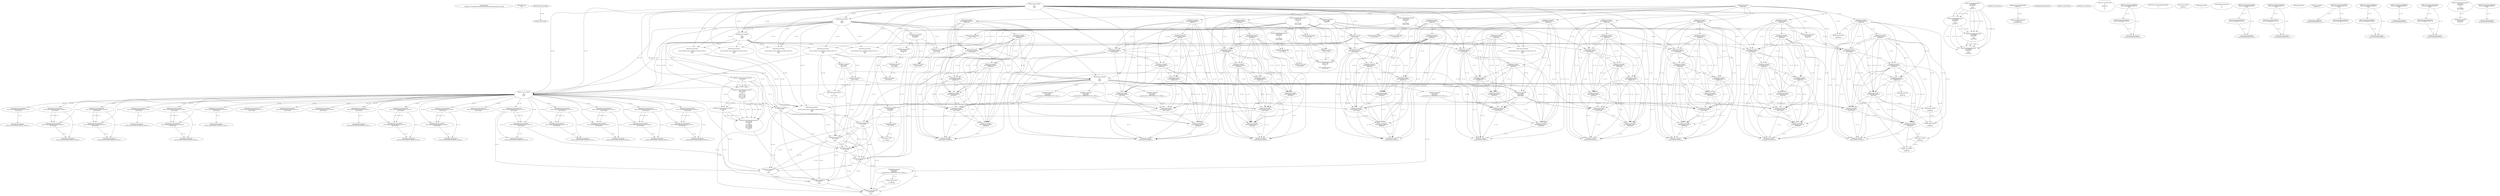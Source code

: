 // Global SCDG with merge call
digraph {
	0 [label="268454688.main
1208bea2278762f63f8e445d51924ba14025b4d2ca6eef50b2f6979e72f76983"]
	1 [label="268454699.Sleep
1000"]
	2 [label="268450908.GetProcessHeap
"]
	3 [label="268465424.VirtualAlloc
0
128
12288
4"]
	4 [label="268465190.RegOpenKeyExW
2147483650
268501000
0
131097
2147417172"]
	5 [label="268465489.wsprintfW
3221762048
268500964
0"]
	3 -> 5 [label="(0-->1)"]
	6 [label="268466183.VirtualAlloc
0
1024
12288
4"]
	3 -> 6 [label="(3-->3)"]
	3 -> 6 [label="(4-->4)"]
	7 [label="268466202.VirtualAlloc
0
3596
12288
4"]
	3 -> 7 [label="(3-->3)"]
	6 -> 7 [label="(3-->3)"]
	3 -> 7 [label="(4-->4)"]
	6 -> 7 [label="(4-->4)"]
	8 [label="268466212.GetWindowsDirectoryW
3221770240
256"]
	7 -> 8 [label="(0-->1)"]
	9 [label="268466270.GetVolumeInformationW
3221770240
3221770752
256
3221771776
3221771784
3221771780
3221771264
256"]
	7 -> 9 [label="(0-->1)"]
	8 -> 9 [label="(1-->1)"]
	8 -> 9 [label="(2-->3)"]
	8 -> 9 [label="(2-->8)"]
	10 [label="268465190.RegOpenKeyExW
2147483650
268501632
0
131097
2147417172"]
	4 -> 10 [label="(1-->1)"]
	4 -> 10 [label="(4-->4)"]
	4 -> 10 [label="(5-->5)"]
	11 [label="268465223.RegQueryValueExW
3221771788
268501592
0
0
3221771788
2147417188"]
	12 [label="268465254.GetLastError
"]
	13 [label="268465263.RegCloseKey
3221771788"]
	11 -> 13 [label="(1-->1)"]
	11 -> 13 [label="(5-->1)"]
	14 [label="268466376.wsprintfW
3221766144
268501204
0"]
	6 -> 14 [label="(0-->1)"]
	15 [label="268466397.lstrcatW
3221766144
3221771788"]
	6 -> 15 [label="(0-->1)"]
	14 -> 15 [label="(1-->1)"]
	11 -> 15 [label="(1-->2)"]
	11 -> 15 [label="(5-->2)"]
	13 -> 15 [label="(1-->2)"]
	16 [label="268466409.GetModuleHandleW
268501752"]
	17 [label="268466416.GetProcAddress
270536744
RtlComputeCrc32"]
	16 -> 17 [label="(0-->1)"]
	18 [label="268466432.lstrlenW
3221766144"]
	6 -> 18 [label="(0-->1)"]
	14 -> 18 [label="(1-->1)"]
	15 -> 18 [label="(1-->1)"]
	19 [label="268466449.RtlComputeCrc32
"]
	20 [label="268466481.VirtualFree
3221770240
0
32768"]
	7 -> 20 [label="(0-->1)"]
	8 -> 20 [label="(1-->1)"]
	9 -> 20 [label="(1-->1)"]
	21 [label="268464882.lstrlenW
3221762048"]
	3 -> 21 [label="(0-->1)"]
	5 -> 21 [label="(1-->1)"]
	22 [label="268464893.lstrlenW
268497860"]
	23 [label="268453932.VirtualAlloc
0
retval_lstrlenW_32819_32_retval_lstrlenW_32821_32
12288
64"]
	3 -> 23 [label="(3-->3)"]
	6 -> 23 [label="(3-->3)"]
	7 -> 23 [label="(3-->3)"]
	24 [label="268453967.lstrcpyW
3221774336
268497976"]
	23 -> 24 [label="(0-->1)"]
	25 [label="268453974.lstrlenW
3221774336"]
	23 -> 25 [label="(0-->1)"]
	24 -> 25 [label="(1-->1)"]
	26 [label="268464425.lstrcatW
retval_lstrlenW_32843_32
268497860"]
	22 -> 26 [label="(1-->2)"]
	27 [label="268464433.lstrcatW
retval_lstrlenW_32843_32
268500944"]
	26 -> 27 [label="(1-->1)"]
	28 [label="268464439.lstrcatW
retval_lstrlenW_32843_32
3221762048"]
	26 -> 28 [label="(1-->1)"]
	27 -> 28 [label="(1-->1)"]
	3 -> 28 [label="(0-->2)"]
	5 -> 28 [label="(1-->2)"]
	21 -> 28 [label="(1-->2)"]
	29 [label="268464447.lstrcatW
retval_lstrlenW_32843_32
268500948"]
	26 -> 29 [label="(1-->1)"]
	27 -> 29 [label="(1-->1)"]
	28 -> 29 [label="(1-->1)"]
	30 [label="268464636.VirtualAlloc
0
66
12288
64"]
	3 -> 30 [label="(3-->3)"]
	6 -> 30 [label="(3-->3)"]
	7 -> 30 [label="(3-->3)"]
	23 -> 30 [label="(3-->3)"]
	23 -> 30 [label="(4-->4)"]
	31 [label="268464662.wsprintfW
3221778432
268500952
unconstrained_ret_RtlComputeCrc32_32805_32"]
	30 -> 31 [label="(0-->1)"]
	32 [label="268464692.lstrcatW
retval_lstrlenW_32843_32
268497764"]
	26 -> 32 [label="(1-->1)"]
	27 -> 32 [label="(1-->1)"]
	28 -> 32 [label="(1-->1)"]
	29 -> 32 [label="(1-->1)"]
	33 [label="268464700.lstrcatW
retval_lstrlenW_32843_32
268500944"]
	26 -> 33 [label="(1-->1)"]
	27 -> 33 [label="(1-->1)"]
	28 -> 33 [label="(1-->1)"]
	29 -> 33 [label="(1-->1)"]
	32 -> 33 [label="(1-->1)"]
	27 -> 33 [label="(2-->2)"]
	34 [label="268464706.lstrcatW
retval_lstrlenW_32843_32
3221778432"]
	26 -> 34 [label="(1-->1)"]
	27 -> 34 [label="(1-->1)"]
	28 -> 34 [label="(1-->1)"]
	29 -> 34 [label="(1-->1)"]
	32 -> 34 [label="(1-->1)"]
	33 -> 34 [label="(1-->1)"]
	30 -> 34 [label="(0-->2)"]
	31 -> 34 [label="(1-->2)"]
	35 [label="268464714.lstrcatW
retval_lstrlenW_32843_32
268500948"]
	26 -> 35 [label="(1-->1)"]
	27 -> 35 [label="(1-->1)"]
	28 -> 35 [label="(1-->1)"]
	29 -> 35 [label="(1-->1)"]
	32 -> 35 [label="(1-->1)"]
	33 -> 35 [label="(1-->1)"]
	34 -> 35 [label="(1-->1)"]
	29 -> 35 [label="(2-->2)"]
	36 [label="268464726.VirtualFree
3221778432
0
32768"]
	30 -> 36 [label="(0-->1)"]
	31 -> 36 [label="(1-->1)"]
	34 -> 36 [label="(2-->1)"]
	20 -> 36 [label="(3-->3)"]
	37 [label="268464767.lstrlenW
retval_lstrlenW_32843_32"]
	26 -> 37 [label="(1-->1)"]
	27 -> 37 [label="(1-->1)"]
	28 -> 37 [label="(1-->1)"]
	29 -> 37 [label="(1-->1)"]
	32 -> 37 [label="(1-->1)"]
	33 -> 37 [label="(1-->1)"]
	34 -> 37 [label="(1-->1)"]
	35 -> 37 [label="(1-->1)"]
	38 [label="268453998.CreateMutexW
0
0
3221774336"]
	23 -> 38 [label="(0-->3)"]
	24 -> 38 [label="(1-->3)"]
	25 -> 38 [label="(1-->3)"]
	39 [label="268454010.GetLastError
"]
	40 [label="268454017.GetLastError
"]
	41 [label="268454043.VirtualFree
3221774336
0
32768"]
	23 -> 41 [label="(0-->1)"]
	24 -> 41 [label="(1-->1)"]
	25 -> 41 [label="(1-->1)"]
	38 -> 41 [label="(3-->1)"]
	20 -> 41 [label="(3-->3)"]
	36 -> 41 [label="(3-->3)"]
	42 [label="268467629.VirtualFree
3221762048
0
32768"]
	3 -> 42 [label="(0-->1)"]
	5 -> 42 [label="(1-->1)"]
	21 -> 42 [label="(1-->1)"]
	28 -> 42 [label="(2-->1)"]
	20 -> 42 [label="(3-->3)"]
	36 -> 42 [label="(3-->3)"]
	41 -> 42 [label="(3-->3)"]
	43 [label="268467737.VirtualFree
3221766144
0
32768"]
	6 -> 43 [label="(0-->1)"]
	14 -> 43 [label="(1-->1)"]
	15 -> 43 [label="(1-->1)"]
	18 -> 43 [label="(1-->1)"]
	20 -> 43 [label="(3-->3)"]
	36 -> 43 [label="(3-->3)"]
	41 -> 43 [label="(3-->3)"]
	42 -> 43 [label="(3-->3)"]
	44 [label="268454737.CreateThread
0
0
268447024
0
0
0"]
	45 [label="268454761.WaitForSingleObject
retval_CreateThread_35462_32
5000"]
	46 [label="268454780.TerminateThread
retval_CreateThread_35462_32
0"]
	45 -> 46 [label="(1-->1)"]
	47 [label="268454790.CloseHandle
retval_CreateThread_35462_32"]
	45 -> 47 [label="(1-->1)"]
	46 -> 47 [label="(1-->1)"]
	48 [label="268454450.CreateToolhelp32Snapshot
2
0"]
	49 [label="268454476.VirtualAlloc
0
556
12288
4"]
	3 -> 49 [label="(3-->3)"]
	6 -> 49 [label="(3-->3)"]
	7 -> 49 [label="(3-->3)"]
	23 -> 49 [label="(3-->3)"]
	30 -> 49 [label="(3-->3)"]
	3 -> 49 [label="(4-->4)"]
	6 -> 49 [label="(4-->4)"]
	7 -> 49 [label="(4-->4)"]
	50 [label="268454501.Process32FirstW
retval_CreateToolhelp32Snapshot_36579_32
3221782528"]
	49 -> 50 [label="(0-->2)"]
	51 [label="268454533.lstrcmpiW
"]
	2 -> 51 [label="(0-->0)"]
	52 [label="268453932.VirtualAlloc
0
retval_lstrlenW_32817_32_retval_lstrlenW_32813_32
12288
64"]
	3 -> 52 [label="(3-->3)"]
	6 -> 52 [label="(3-->3)"]
	7 -> 52 [label="(3-->3)"]
	53 [label="268464425.lstrcatW
retval_lstrlenW_32835_32
268497860"]
	22 -> 53 [label="(1-->2)"]
	54 [label="268464433.lstrcatW
retval_lstrlenW_32835_32
268500944"]
	53 -> 54 [label="(1-->1)"]
	55 [label="268464439.lstrcatW
retval_lstrlenW_32835_32
3221762048"]
	53 -> 55 [label="(1-->1)"]
	54 -> 55 [label="(1-->1)"]
	3 -> 55 [label="(0-->2)"]
	5 -> 55 [label="(1-->2)"]
	21 -> 55 [label="(1-->2)"]
	56 [label="268464447.lstrcatW
retval_lstrlenW_32835_32
268500948"]
	53 -> 56 [label="(1-->1)"]
	54 -> 56 [label="(1-->1)"]
	55 -> 56 [label="(1-->1)"]
	57 [label="268464679.wsprintfW
3221778432
268500964
3221774336"]
	30 -> 57 [label="(0-->1)"]
	5 -> 57 [label="(2-->2)"]
	24 -> 57 [label="(1-->3)"]
	25 -> 57 [label="(1-->3)"]
	52 -> 57 [label="(0-->3)"]
	58 [label="268464692.lstrcatW
retval_lstrlenW_32835_32
268497764"]
	53 -> 58 [label="(1-->1)"]
	54 -> 58 [label="(1-->1)"]
	55 -> 58 [label="(1-->1)"]
	56 -> 58 [label="(1-->1)"]
	59 [label="268464700.lstrcatW
retval_lstrlenW_32835_32
268500944"]
	53 -> 59 [label="(1-->1)"]
	54 -> 59 [label="(1-->1)"]
	55 -> 59 [label="(1-->1)"]
	56 -> 59 [label="(1-->1)"]
	58 -> 59 [label="(1-->1)"]
	54 -> 59 [label="(2-->2)"]
	60 [label="268464706.lstrcatW
retval_lstrlenW_32835_32
3221778432"]
	53 -> 60 [label="(1-->1)"]
	54 -> 60 [label="(1-->1)"]
	55 -> 60 [label="(1-->1)"]
	56 -> 60 [label="(1-->1)"]
	58 -> 60 [label="(1-->1)"]
	59 -> 60 [label="(1-->1)"]
	30 -> 60 [label="(0-->2)"]
	57 -> 60 [label="(1-->2)"]
	61 [label="268464714.lstrcatW
retval_lstrlenW_32835_32
268500948"]
	53 -> 61 [label="(1-->1)"]
	54 -> 61 [label="(1-->1)"]
	55 -> 61 [label="(1-->1)"]
	56 -> 61 [label="(1-->1)"]
	58 -> 61 [label="(1-->1)"]
	59 -> 61 [label="(1-->1)"]
	60 -> 61 [label="(1-->1)"]
	56 -> 61 [label="(2-->2)"]
	62 [label="268464767.lstrlenW
retval_lstrlenW_32835_32"]
	53 -> 62 [label="(1-->1)"]
	54 -> 62 [label="(1-->1)"]
	55 -> 62 [label="(1-->1)"]
	56 -> 62 [label="(1-->1)"]
	58 -> 62 [label="(1-->1)"]
	59 -> 62 [label="(1-->1)"]
	60 -> 62 [label="(1-->1)"]
	61 -> 62 [label="(1-->1)"]
	63 [label="268454602.Process32NextW
retval_CreateToolhelp32Snapshot_33375_32
3221782528"]
	49 -> 63 [label="(0-->2)"]
	64 [label="268454602.Process32NextW
retval_CreateToolhelp32Snapshot_35584_32
3221782528"]
	49 -> 64 [label="(0-->2)"]
	65 [label="268465239.RegCloseKey
3221771788"]
	11 -> 65 [label="(1-->1)"]
	11 -> 65 [label="(5-->1)"]
	66 [label="268466320.lstrlenW
3221771788"]
	11 -> 66 [label="(1-->1)"]
	11 -> 66 [label="(5-->1)"]
	65 -> 66 [label="(1-->1)"]
	67 [label="268465223.RegQueryValueExW
3221771788
268501728
0
0
retval_lstrlenW_32832_32
2147417188"]
	11 -> 67 [label="(1-->1)"]
	11 -> 67 [label="(5-->1)"]
	65 -> 67 [label="(1-->1)"]
	66 -> 67 [label="(1-->1)"]
	11 -> 67 [label="(6-->6)"]
	68 [label="268453932.VirtualAlloc
0
retval_lstrlenW_32917_32_retval_lstrlenW_32915_32
12288
64"]
	3 -> 68 [label="(3-->3)"]
	6 -> 68 [label="(3-->3)"]
	7 -> 68 [label="(3-->3)"]
	69 [label="268453967.lstrcpyW
0
268497976"]
	70 [label="268453974.lstrlenW
0"]
	71 [label="268464425.lstrcatW
retval_lstrlenW_33037_32
268497860"]
	22 -> 71 [label="(1-->2)"]
	72 [label="268464433.lstrcatW
retval_lstrlenW_33037_32
268500944"]
	71 -> 72 [label="(1-->1)"]
	73 [label="268464439.lstrcatW
retval_lstrlenW_33037_32
3221762048"]
	71 -> 73 [label="(1-->1)"]
	72 -> 73 [label="(1-->1)"]
	3 -> 73 [label="(0-->2)"]
	5 -> 73 [label="(1-->2)"]
	21 -> 73 [label="(1-->2)"]
	74 [label="268464447.lstrcatW
retval_lstrlenW_33037_32
268500948"]
	71 -> 74 [label="(1-->1)"]
	72 -> 74 [label="(1-->1)"]
	73 -> 74 [label="(1-->1)"]
	75 [label="268464692.lstrcatW
retval_lstrlenW_33037_32
268497764"]
	71 -> 75 [label="(1-->1)"]
	72 -> 75 [label="(1-->1)"]
	73 -> 75 [label="(1-->1)"]
	74 -> 75 [label="(1-->1)"]
	76 [label="268464700.lstrcatW
retval_lstrlenW_33037_32
268500944"]
	71 -> 76 [label="(1-->1)"]
	72 -> 76 [label="(1-->1)"]
	73 -> 76 [label="(1-->1)"]
	74 -> 76 [label="(1-->1)"]
	75 -> 76 [label="(1-->1)"]
	72 -> 76 [label="(2-->2)"]
	77 [label="268464706.lstrcatW
retval_lstrlenW_33037_32
3221778432"]
	71 -> 77 [label="(1-->1)"]
	72 -> 77 [label="(1-->1)"]
	73 -> 77 [label="(1-->1)"]
	74 -> 77 [label="(1-->1)"]
	75 -> 77 [label="(1-->1)"]
	76 -> 77 [label="(1-->1)"]
	30 -> 77 [label="(0-->2)"]
	57 -> 77 [label="(1-->2)"]
	78 [label="268464714.lstrcatW
retval_lstrlenW_33037_32
268500948"]
	71 -> 78 [label="(1-->1)"]
	72 -> 78 [label="(1-->1)"]
	73 -> 78 [label="(1-->1)"]
	74 -> 78 [label="(1-->1)"]
	75 -> 78 [label="(1-->1)"]
	76 -> 78 [label="(1-->1)"]
	77 -> 78 [label="(1-->1)"]
	74 -> 78 [label="(2-->2)"]
	79 [label="268464767.lstrlenW
retval_lstrlenW_33037_32"]
	71 -> 79 [label="(1-->1)"]
	72 -> 79 [label="(1-->1)"]
	73 -> 79 [label="(1-->1)"]
	74 -> 79 [label="(1-->1)"]
	75 -> 79 [label="(1-->1)"]
	76 -> 79 [label="(1-->1)"]
	77 -> 79 [label="(1-->1)"]
	78 -> 79 [label="(1-->1)"]
	80 [label="268453998.CreateMutexW
0
0
0"]
	81 [label="268454761.WaitForSingleObject
retval_CreateThread_35740_32
5000"]
	82 [label="268454780.TerminateThread
retval_CreateThread_35740_32
0"]
	81 -> 82 [label="(1-->1)"]
	83 [label="268454790.CloseHandle
retval_CreateThread_35740_32"]
	81 -> 83 [label="(1-->1)"]
	82 -> 83 [label="(1-->1)"]
	84 [label="268454501.Process32FirstW
retval_CreateToolhelp32Snapshot_37597_32
3221782528"]
	49 -> 84 [label="(0-->2)"]
	85 [label="268454602.Process32NextW
retval_CreateToolhelp32Snapshot_37597_32
3221782528"]
	84 -> 85 [label="(1-->1)"]
	49 -> 85 [label="(0-->2)"]
	84 -> 85 [label="(2-->2)"]
	86 [label="268454627.VirtualFree
3221782528
0
32768"]
	49 -> 86 [label="(0-->1)"]
	84 -> 86 [label="(2-->1)"]
	85 -> 86 [label="(2-->1)"]
	20 -> 86 [label="(3-->3)"]
	36 -> 86 [label="(3-->3)"]
	41 -> 86 [label="(3-->3)"]
	42 -> 86 [label="(3-->3)"]
	43 -> 86 [label="(3-->3)"]
	87 [label="268454634.CloseHandle
retval_CreateToolhelp32Snapshot_37597_32"]
	84 -> 87 [label="(1-->1)"]
	85 -> 87 [label="(1-->1)"]
	88 [label="268465190.RegOpenKeyExW
2147483650
268501000
0
131097
2147417052"]
	4 -> 88 [label="(1-->1)"]
	10 -> 88 [label="(1-->1)"]
	4 -> 88 [label="(2-->2)"]
	4 -> 88 [label="(4-->4)"]
	10 -> 88 [label="(4-->4)"]
	89 [label="268465489.wsprintfW
3221786624
268500964
0"]
	5 -> 89 [label="(2-->2)"]
	57 -> 89 [label="(2-->2)"]
	90 [label="268465223.RegQueryValueExW
2147417376
268500984
0
0
3221762048
2147417188"]
	3 -> 90 [label="(0-->5)"]
	91 [label="268465239.RegCloseKey
2147417376"]
	90 -> 91 [label="(1-->1)"]
	92 [label="268465489.wsprintfW
3221762048
268501104
0"]
	3 -> 92 [label="(0-->1)"]
	90 -> 92 [label="(5-->1)"]
	93 [label="268453932.VirtualAlloc
0
retval_lstrlenW_32905_32_retval_lstrlenW_32903_32
12288
64"]
	3 -> 93 [label="(3-->3)"]
	6 -> 93 [label="(3-->3)"]
	7 -> 93 [label="(3-->3)"]
	94 [label="268464425.lstrcatW
retval_lstrlenW_32924_32
268497860"]
	22 -> 94 [label="(1-->2)"]
	95 [label="268464433.lstrcatW
retval_lstrlenW_32924_32
268500944"]
	94 -> 95 [label="(1-->1)"]
	96 [label="268464439.lstrcatW
retval_lstrlenW_32924_32
3221762048"]
	94 -> 96 [label="(1-->1)"]
	95 -> 96 [label="(1-->1)"]
	3 -> 96 [label="(0-->2)"]
	21 -> 96 [label="(1-->2)"]
	90 -> 96 [label="(5-->2)"]
	92 -> 96 [label="(1-->2)"]
	97 [label="268464447.lstrcatW
retval_lstrlenW_32924_32
268500948"]
	94 -> 97 [label="(1-->1)"]
	95 -> 97 [label="(1-->1)"]
	96 -> 97 [label="(1-->1)"]
	98 [label="268464662.wsprintfW
3221778432
268500952
unconstrained_ret_RtlComputeCrc32_32871_32"]
	30 -> 98 [label="(0-->1)"]
	99 [label="268464692.lstrcatW
retval_lstrlenW_32924_32
268497764"]
	94 -> 99 [label="(1-->1)"]
	95 -> 99 [label="(1-->1)"]
	96 -> 99 [label="(1-->1)"]
	97 -> 99 [label="(1-->1)"]
	100 [label="268464700.lstrcatW
retval_lstrlenW_32924_32
268500944"]
	94 -> 100 [label="(1-->1)"]
	95 -> 100 [label="(1-->1)"]
	96 -> 100 [label="(1-->1)"]
	97 -> 100 [label="(1-->1)"]
	99 -> 100 [label="(1-->1)"]
	95 -> 100 [label="(2-->2)"]
	101 [label="268464706.lstrcatW
retval_lstrlenW_32924_32
3221778432"]
	94 -> 101 [label="(1-->1)"]
	95 -> 101 [label="(1-->1)"]
	96 -> 101 [label="(1-->1)"]
	97 -> 101 [label="(1-->1)"]
	99 -> 101 [label="(1-->1)"]
	100 -> 101 [label="(1-->1)"]
	30 -> 101 [label="(0-->2)"]
	98 -> 101 [label="(1-->2)"]
	102 [label="268464714.lstrcatW
retval_lstrlenW_32924_32
268500948"]
	94 -> 102 [label="(1-->1)"]
	95 -> 102 [label="(1-->1)"]
	96 -> 102 [label="(1-->1)"]
	97 -> 102 [label="(1-->1)"]
	99 -> 102 [label="(1-->1)"]
	100 -> 102 [label="(1-->1)"]
	101 -> 102 [label="(1-->1)"]
	97 -> 102 [label="(2-->2)"]
	103 [label="268464767.lstrlenW
retval_lstrlenW_32924_32"]
	94 -> 103 [label="(1-->1)"]
	95 -> 103 [label="(1-->1)"]
	96 -> 103 [label="(1-->1)"]
	97 -> 103 [label="(1-->1)"]
	99 -> 103 [label="(1-->1)"]
	100 -> 103 [label="(1-->1)"]
	101 -> 103 [label="(1-->1)"]
	102 -> 103 [label="(1-->1)"]
	104 [label="268454761.WaitForSingleObject
retval_CreateThread_33107_32
5000"]
	105 [label="268454780.TerminateThread
retval_CreateThread_33107_32
0"]
	104 -> 105 [label="(1-->1)"]
	106 [label="268454790.CloseHandle
retval_CreateThread_33107_32"]
	104 -> 106 [label="(1-->1)"]
	105 -> 106 [label="(1-->1)"]
	107 [label="268454501.Process32FirstW
retval_CreateToolhelp32Snapshot_33168_32
3221782528"]
	49 -> 107 [label="(0-->2)"]
	108 [label="268454602.Process32NextW
retval_CreateToolhelp32Snapshot_33168_32
3221782528"]
	107 -> 108 [label="(1-->1)"]
	49 -> 108 [label="(0-->2)"]
	107 -> 108 [label="(2-->2)"]
	109 [label="268454634.CloseHandle
retval_CreateToolhelp32Snapshot_33168_32"]
	107 -> 109 [label="(1-->1)"]
	108 -> 109 [label="(1-->1)"]
	110 [label="268466212.GetWindowsDirectoryW
3221794816
256"]
	8 -> 110 [label="(2-->2)"]
	9 -> 110 [label="(3-->2)"]
	9 -> 110 [label="(8-->2)"]
	111 [label="268466270.GetVolumeInformationW
3221794816
3221795328
256
3221796352
3221796360
3221796356
3221795840
256"]
	110 -> 111 [label="(1-->1)"]
	8 -> 111 [label="(2-->3)"]
	9 -> 111 [label="(3-->3)"]
	9 -> 111 [label="(8-->3)"]
	110 -> 111 [label="(2-->3)"]
	8 -> 111 [label="(2-->8)"]
	9 -> 111 [label="(3-->8)"]
	9 -> 111 [label="(8-->8)"]
	110 -> 111 [label="(2-->8)"]
	112 [label="268465190.RegOpenKeyExW
2147483650
268501632
0
131097
2147417052"]
	4 -> 112 [label="(1-->1)"]
	10 -> 112 [label="(1-->1)"]
	88 -> 112 [label="(1-->1)"]
	10 -> 112 [label="(2-->2)"]
	4 -> 112 [label="(4-->4)"]
	10 -> 112 [label="(4-->4)"]
	88 -> 112 [label="(4-->4)"]
	88 -> 112 [label="(5-->5)"]
	113 [label="268466376.wsprintfW
3221790720
268501204
0"]
	14 -> 113 [label="(2-->2)"]
	114 [label="268466397.lstrcatW
3221790720
3221796364"]
	113 -> 114 [label="(1-->1)"]
	115 [label="268466432.lstrlenW
3221790720"]
	113 -> 115 [label="(1-->1)"]
	114 -> 115 [label="(1-->1)"]
	116 [label="268466481.VirtualFree
3221794816
0
32768"]
	110 -> 116 [label="(1-->1)"]
	111 -> 116 [label="(1-->1)"]
	20 -> 116 [label="(3-->3)"]
	36 -> 116 [label="(3-->3)"]
	41 -> 116 [label="(3-->3)"]
	42 -> 116 [label="(3-->3)"]
	43 -> 116 [label="(3-->3)"]
	86 -> 116 [label="(3-->3)"]
	117 [label="268464882.lstrlenW
3221786624"]
	89 -> 117 [label="(1-->1)"]
	118 [label="268452641.VirtualAlloc
0
retval_lstrlenW_39351_32_retval_lstrlenW_39349_32
12288
64"]
	3 -> 118 [label="(3-->3)"]
	6 -> 118 [label="(3-->3)"]
	7 -> 118 [label="(3-->3)"]
	30 -> 118 [label="(3-->3)"]
	49 -> 118 [label="(3-->3)"]
	93 -> 118 [label="(3-->3)"]
	30 -> 118 [label="(4-->4)"]
	93 -> 118 [label="(4-->4)"]
	119 [label="268464425.lstrcatW
0
268497860"]
	22 -> 119 [label="(1-->2)"]
	94 -> 119 [label="(2-->2)"]
	120 [label="268464433.lstrcatW
0
268500944"]
	95 -> 120 [label="(2-->2)"]
	100 -> 120 [label="(2-->2)"]
	121 [label="268464439.lstrcatW
0
3221786624"]
	89 -> 121 [label="(1-->2)"]
	117 -> 121 [label="(1-->2)"]
	122 [label="268464447.lstrcatW
0
268500948"]
	97 -> 122 [label="(2-->2)"]
	102 -> 122 [label="(2-->2)"]
	123 [label="268464662.wsprintfW
3221803008
268500952
unconstrained_ret_RtlComputeCrc32_39338_32"]
	98 -> 123 [label="(2-->2)"]
	124 [label="268464692.lstrcatW
0
268497764"]
	99 -> 124 [label="(2-->2)"]
	125 [label="268464700.lstrcatW
0
268500944"]
	95 -> 125 [label="(2-->2)"]
	100 -> 125 [label="(2-->2)"]
	120 -> 125 [label="(2-->2)"]
	126 [label="268464706.lstrcatW
0
3221803008"]
	123 -> 126 [label="(1-->2)"]
	127 [label="268464714.lstrcatW
0
268500948"]
	97 -> 127 [label="(2-->2)"]
	102 -> 127 [label="(2-->2)"]
	122 -> 127 [label="(2-->2)"]
	128 [label="268464726.VirtualFree
3221803008
0
32768"]
	123 -> 128 [label="(1-->1)"]
	126 -> 128 [label="(2-->1)"]
	20 -> 128 [label="(3-->3)"]
	36 -> 128 [label="(3-->3)"]
	41 -> 128 [label="(3-->3)"]
	42 -> 128 [label="(3-->3)"]
	43 -> 128 [label="(3-->3)"]
	86 -> 128 [label="(3-->3)"]
	116 -> 128 [label="(3-->3)"]
	129 [label="268464767.lstrlenW
0"]
	130 [label="268452707.lstrlenW
268497912"]
	131 [label="268465263.RegCloseKey
2147417376"]
	90 -> 131 [label="(1-->1)"]
	132 [label="268453932.VirtualAlloc
0
retval_lstrlenW_32825_32_retval_lstrlenW_32823_32
12288
64"]
	3 -> 132 [label="(3-->3)"]
	6 -> 132 [label="(3-->3)"]
	7 -> 132 [label="(3-->3)"]
	133 [label="268464425.lstrcatW
retval_lstrlenW_32899_32
268497860"]
	22 -> 133 [label="(1-->2)"]
	134 [label="268464433.lstrcatW
retval_lstrlenW_32899_32
268500944"]
	133 -> 134 [label="(1-->1)"]
	135 [label="268464439.lstrcatW
retval_lstrlenW_32899_32
3221762048"]
	133 -> 135 [label="(1-->1)"]
	134 -> 135 [label="(1-->1)"]
	3 -> 135 [label="(0-->2)"]
	5 -> 135 [label="(1-->2)"]
	21 -> 135 [label="(1-->2)"]
	90 -> 135 [label="(5-->2)"]
	136 [label="268464447.lstrcatW
retval_lstrlenW_32899_32
268500948"]
	133 -> 136 [label="(1-->1)"]
	134 -> 136 [label="(1-->1)"]
	135 -> 136 [label="(1-->1)"]
	137 [label="268464662.wsprintfW
3221778432
268500952
unconstrained_ret_RtlComputeCrc32_32812_32"]
	30 -> 137 [label="(0-->1)"]
	138 [label="268464692.lstrcatW
retval_lstrlenW_32899_32
268497764"]
	133 -> 138 [label="(1-->1)"]
	134 -> 138 [label="(1-->1)"]
	135 -> 138 [label="(1-->1)"]
	136 -> 138 [label="(1-->1)"]
	139 [label="268464700.lstrcatW
retval_lstrlenW_32899_32
268500944"]
	133 -> 139 [label="(1-->1)"]
	134 -> 139 [label="(1-->1)"]
	135 -> 139 [label="(1-->1)"]
	136 -> 139 [label="(1-->1)"]
	138 -> 139 [label="(1-->1)"]
	134 -> 139 [label="(2-->2)"]
	140 [label="268464706.lstrcatW
retval_lstrlenW_32899_32
3221778432"]
	133 -> 140 [label="(1-->1)"]
	134 -> 140 [label="(1-->1)"]
	135 -> 140 [label="(1-->1)"]
	136 -> 140 [label="(1-->1)"]
	138 -> 140 [label="(1-->1)"]
	139 -> 140 [label="(1-->1)"]
	30 -> 140 [label="(0-->2)"]
	137 -> 140 [label="(1-->2)"]
	141 [label="268464714.lstrcatW
retval_lstrlenW_32899_32
268500948"]
	133 -> 141 [label="(1-->1)"]
	134 -> 141 [label="(1-->1)"]
	135 -> 141 [label="(1-->1)"]
	136 -> 141 [label="(1-->1)"]
	138 -> 141 [label="(1-->1)"]
	139 -> 141 [label="(1-->1)"]
	140 -> 141 [label="(1-->1)"]
	136 -> 141 [label="(2-->2)"]
	142 [label="268464767.lstrlenW
retval_lstrlenW_32899_32"]
	133 -> 142 [label="(1-->1)"]
	134 -> 142 [label="(1-->1)"]
	135 -> 142 [label="(1-->1)"]
	136 -> 142 [label="(1-->1)"]
	138 -> 142 [label="(1-->1)"]
	139 -> 142 [label="(1-->1)"]
	140 -> 142 [label="(1-->1)"]
	141 -> 142 [label="(1-->1)"]
	143 [label="268454602.Process32NextW
retval_CreateToolhelp32Snapshot_33240_32
3221782528"]
	49 -> 143 [label="(0-->2)"]
	144 [label="268454634.CloseHandle
retval_CreateToolhelp32Snapshot_33240_32"]
	143 -> 144 [label="(1-->1)"]
	145 [label="268454761.WaitForSingleObject
retval_CreateThread_33179_32
5000"]
	146 [label="268454790.CloseHandle
retval_CreateThread_33179_32"]
	145 -> 146 [label="(1-->1)"]
	147 [label="268454602.Process32NextW
retval_CreateToolhelp32Snapshot_33281_32
3221782528"]
	49 -> 147 [label="(0-->2)"]
	148 [label="268454634.CloseHandle
retval_CreateToolhelp32Snapshot_33281_32"]
	147 -> 148 [label="(1-->1)"]
	149 [label="268454761.WaitForSingleObject
retval_CreateThread_33064_32
5000"]
	150 [label="268454780.TerminateThread
retval_CreateThread_33064_32
0"]
	149 -> 150 [label="(1-->1)"]
	151 [label="268454790.CloseHandle
retval_CreateThread_33064_32"]
	149 -> 151 [label="(1-->1)"]
	150 -> 151 [label="(1-->1)"]
	152 [label="268454501.Process32FirstW
retval_CreateToolhelp32Snapshot_33178_32
3221782528"]
	49 -> 152 [label="(0-->2)"]
	153 [label="268454602.Process32NextW
retval_CreateToolhelp32Snapshot_33178_32
3221782528"]
	152 -> 153 [label="(1-->1)"]
	49 -> 153 [label="(0-->2)"]
	152 -> 153 [label="(2-->2)"]
	154 [label="268454634.CloseHandle
retval_CreateToolhelp32Snapshot_33178_32"]
	152 -> 154 [label="(1-->1)"]
	153 -> 154 [label="(1-->1)"]
	155 [label="268453932.VirtualAlloc
0
retval_lstrlenW_32914_32_retval_lstrlenW_32911_32
12288
64"]
	3 -> 155 [label="(3-->3)"]
	6 -> 155 [label="(3-->3)"]
	7 -> 155 [label="(3-->3)"]
	156 [label="268464425.lstrcatW
retval_lstrlenW_32931_32
268497860"]
	22 -> 156 [label="(1-->2)"]
	157 [label="268464433.lstrcatW
retval_lstrlenW_32931_32
268500944"]
	156 -> 157 [label="(1-->1)"]
	158 [label="268464439.lstrcatW
retval_lstrlenW_32931_32
3221762048"]
	156 -> 158 [label="(1-->1)"]
	157 -> 158 [label="(1-->1)"]
	3 -> 158 [label="(0-->2)"]
	5 -> 158 [label="(1-->2)"]
	21 -> 158 [label="(1-->2)"]
	159 [label="268464447.lstrcatW
retval_lstrlenW_32931_32
268500948"]
	156 -> 159 [label="(1-->1)"]
	157 -> 159 [label="(1-->1)"]
	158 -> 159 [label="(1-->1)"]
	160 [label="268464692.lstrcatW
retval_lstrlenW_32931_32
268497764"]
	156 -> 160 [label="(1-->1)"]
	157 -> 160 [label="(1-->1)"]
	158 -> 160 [label="(1-->1)"]
	159 -> 160 [label="(1-->1)"]
	161 [label="268464700.lstrcatW
retval_lstrlenW_32931_32
268500944"]
	156 -> 161 [label="(1-->1)"]
	157 -> 161 [label="(1-->1)"]
	158 -> 161 [label="(1-->1)"]
	159 -> 161 [label="(1-->1)"]
	160 -> 161 [label="(1-->1)"]
	157 -> 161 [label="(2-->2)"]
	162 [label="268464706.lstrcatW
retval_lstrlenW_32931_32
3221778432"]
	156 -> 162 [label="(1-->1)"]
	157 -> 162 [label="(1-->1)"]
	158 -> 162 [label="(1-->1)"]
	159 -> 162 [label="(1-->1)"]
	160 -> 162 [label="(1-->1)"]
	161 -> 162 [label="(1-->1)"]
	30 -> 162 [label="(0-->2)"]
	57 -> 162 [label="(1-->2)"]
	163 [label="268464714.lstrcatW
retval_lstrlenW_32931_32
268500948"]
	156 -> 163 [label="(1-->1)"]
	157 -> 163 [label="(1-->1)"]
	158 -> 163 [label="(1-->1)"]
	159 -> 163 [label="(1-->1)"]
	160 -> 163 [label="(1-->1)"]
	161 -> 163 [label="(1-->1)"]
	162 -> 163 [label="(1-->1)"]
	159 -> 163 [label="(2-->2)"]
	164 [label="268464767.lstrlenW
retval_lstrlenW_32931_32"]
	156 -> 164 [label="(1-->1)"]
	157 -> 164 [label="(1-->1)"]
	158 -> 164 [label="(1-->1)"]
	159 -> 164 [label="(1-->1)"]
	160 -> 164 [label="(1-->1)"]
	161 -> 164 [label="(1-->1)"]
	162 -> 164 [label="(1-->1)"]
	163 -> 164 [label="(1-->1)"]
	165 [label="268454761.WaitForSingleObject
retval_CreateThread_33228_32
5000"]
	166 [label="268454790.CloseHandle
retval_CreateThread_33228_32"]
	165 -> 166 [label="(1-->1)"]
	167 [label="268454501.Process32FirstW
retval_CreateToolhelp32Snapshot_33468_32
3221782528"]
	49 -> 167 [label="(0-->2)"]
	168 [label="268454602.Process32NextW
retval_CreateToolhelp32Snapshot_33468_32
3221782528"]
	167 -> 168 [label="(1-->1)"]
	49 -> 168 [label="(0-->2)"]
	167 -> 168 [label="(2-->2)"]
	169 [label="268454634.CloseHandle
retval_CreateToolhelp32Snapshot_33468_32"]
	167 -> 169 [label="(1-->1)"]
	168 -> 169 [label="(1-->1)"]
	170 [label="268454780.TerminateThread
retval_CreateThread_33179_32
0"]
	145 -> 170 [label="(1-->1)"]
	171 [label="268454501.Process32FirstW
retval_CreateToolhelp32Snapshot_33271_32
3221782528"]
	49 -> 171 [label="(0-->2)"]
	172 [label="268454602.Process32NextW
retval_CreateToolhelp32Snapshot_33271_32
3221782528"]
	171 -> 172 [label="(1-->1)"]
	49 -> 172 [label="(0-->2)"]
	171 -> 172 [label="(2-->2)"]
	173 [label="268454634.CloseHandle
retval_CreateToolhelp32Snapshot_33271_32"]
	171 -> 173 [label="(1-->1)"]
	172 -> 173 [label="(1-->1)"]
	174 [label="268454501.Process32FirstW
retval_CreateToolhelp32Snapshot_33240_32
3221782528"]
	49 -> 174 [label="(0-->2)"]
	175 [label="268454501.Process32FirstW
retval_CreateToolhelp32Snapshot_33450_32
3221782528"]
	49 -> 175 [label="(0-->2)"]
	176 [label="268454602.Process32NextW
retval_CreateToolhelp32Snapshot_33450_32
3221782528"]
	175 -> 176 [label="(1-->1)"]
	49 -> 176 [label="(0-->2)"]
	175 -> 176 [label="(2-->2)"]
	177 [label="268454634.CloseHandle
retval_CreateToolhelp32Snapshot_33450_32"]
	175 -> 177 [label="(1-->1)"]
	176 -> 177 [label="(1-->1)"]
	178 [label="268464425.lstrcatW
retval_lstrlenW_32842_32
268497860"]
	22 -> 178 [label="(1-->2)"]
	179 [label="268464433.lstrcatW
retval_lstrlenW_32842_32
268500944"]
	178 -> 179 [label="(1-->1)"]
	180 [label="268464439.lstrcatW
retval_lstrlenW_32842_32
3221762048"]
	178 -> 180 [label="(1-->1)"]
	179 -> 180 [label="(1-->1)"]
	3 -> 180 [label="(0-->2)"]
	5 -> 180 [label="(1-->2)"]
	21 -> 180 [label="(1-->2)"]
	181 [label="268464447.lstrcatW
retval_lstrlenW_32842_32
268500948"]
	178 -> 181 [label="(1-->1)"]
	179 -> 181 [label="(1-->1)"]
	180 -> 181 [label="(1-->1)"]
	182 [label="268464692.lstrcatW
retval_lstrlenW_32842_32
268497764"]
	178 -> 182 [label="(1-->1)"]
	179 -> 182 [label="(1-->1)"]
	180 -> 182 [label="(1-->1)"]
	181 -> 182 [label="(1-->1)"]
	183 [label="268464700.lstrcatW
retval_lstrlenW_32842_32
268500944"]
	178 -> 183 [label="(1-->1)"]
	179 -> 183 [label="(1-->1)"]
	180 -> 183 [label="(1-->1)"]
	181 -> 183 [label="(1-->1)"]
	182 -> 183 [label="(1-->1)"]
	179 -> 183 [label="(2-->2)"]
	184 [label="268464706.lstrcatW
retval_lstrlenW_32842_32
3221778432"]
	178 -> 184 [label="(1-->1)"]
	179 -> 184 [label="(1-->1)"]
	180 -> 184 [label="(1-->1)"]
	181 -> 184 [label="(1-->1)"]
	182 -> 184 [label="(1-->1)"]
	183 -> 184 [label="(1-->1)"]
	30 -> 184 [label="(0-->2)"]
	57 -> 184 [label="(1-->2)"]
	185 [label="268464714.lstrcatW
retval_lstrlenW_32842_32
268500948"]
	178 -> 185 [label="(1-->1)"]
	179 -> 185 [label="(1-->1)"]
	180 -> 185 [label="(1-->1)"]
	181 -> 185 [label="(1-->1)"]
	182 -> 185 [label="(1-->1)"]
	183 -> 185 [label="(1-->1)"]
	184 -> 185 [label="(1-->1)"]
	181 -> 185 [label="(2-->2)"]
	186 [label="268464767.lstrlenW
retval_lstrlenW_32842_32"]
	178 -> 186 [label="(1-->1)"]
	179 -> 186 [label="(1-->1)"]
	180 -> 186 [label="(1-->1)"]
	181 -> 186 [label="(1-->1)"]
	182 -> 186 [label="(1-->1)"]
	183 -> 186 [label="(1-->1)"]
	184 -> 186 [label="(1-->1)"]
	185 -> 186 [label="(1-->1)"]
	187 [label="268454761.WaitForSingleObject
retval_CreateThread_33141_32
5000"]
	188 [label="268454780.TerminateThread
retval_CreateThread_33141_32
0"]
	187 -> 188 [label="(1-->1)"]
	189 [label="268454790.CloseHandle
retval_CreateThread_33141_32"]
	187 -> 189 [label="(1-->1)"]
	188 -> 189 [label="(1-->1)"]
	190 [label="268454501.Process32FirstW
retval_CreateToolhelp32Snapshot_33304_32
3221782528"]
	49 -> 190 [label="(0-->2)"]
	191 [label="268454602.Process32NextW
retval_CreateToolhelp32Snapshot_33304_32
3221782528"]
	190 -> 191 [label="(1-->1)"]
	49 -> 191 [label="(0-->2)"]
	190 -> 191 [label="(2-->2)"]
	192 [label="268454634.CloseHandle
retval_CreateToolhelp32Snapshot_33304_32"]
	190 -> 192 [label="(1-->1)"]
	191 -> 192 [label="(1-->1)"]
	193 [label="268465223.RegQueryValueExW
2147417376
268500984
0
0
3221786624
2147417068"]
	194 [label="268465489.wsprintfW
3221786624
268501104
0"]
	193 -> 194 [label="(5-->1)"]
	195 [label="268464425.lstrcatW
retval_lstrlenW_33267_32
268497860"]
	22 -> 195 [label="(1-->2)"]
	196 [label="268464433.lstrcatW
retval_lstrlenW_33267_32
268500944"]
	195 -> 196 [label="(1-->1)"]
	197 [label="268464439.lstrcatW
retval_lstrlenW_33267_32
3221762048"]
	195 -> 197 [label="(1-->1)"]
	196 -> 197 [label="(1-->1)"]
	3 -> 197 [label="(0-->2)"]
	21 -> 197 [label="(1-->2)"]
	90 -> 197 [label="(5-->2)"]
	92 -> 197 [label="(1-->2)"]
	198 [label="268464447.lstrcatW
retval_lstrlenW_33267_32
268500948"]
	195 -> 198 [label="(1-->1)"]
	196 -> 198 [label="(1-->1)"]
	197 -> 198 [label="(1-->1)"]
	199 [label="268464692.lstrcatW
retval_lstrlenW_33267_32
268497764"]
	195 -> 199 [label="(1-->1)"]
	196 -> 199 [label="(1-->1)"]
	197 -> 199 [label="(1-->1)"]
	198 -> 199 [label="(1-->1)"]
	200 [label="268464700.lstrcatW
retval_lstrlenW_33267_32
268500944"]
	195 -> 200 [label="(1-->1)"]
	196 -> 200 [label="(1-->1)"]
	197 -> 200 [label="(1-->1)"]
	198 -> 200 [label="(1-->1)"]
	199 -> 200 [label="(1-->1)"]
	196 -> 200 [label="(2-->2)"]
	201 [label="268464706.lstrcatW
retval_lstrlenW_33267_32
3221778432"]
	195 -> 201 [label="(1-->1)"]
	196 -> 201 [label="(1-->1)"]
	197 -> 201 [label="(1-->1)"]
	198 -> 201 [label="(1-->1)"]
	199 -> 201 [label="(1-->1)"]
	200 -> 201 [label="(1-->1)"]
	30 -> 201 [label="(0-->2)"]
	57 -> 201 [label="(1-->2)"]
	202 [label="268464714.lstrcatW
retval_lstrlenW_33267_32
268500948"]
	195 -> 202 [label="(1-->1)"]
	196 -> 202 [label="(1-->1)"]
	197 -> 202 [label="(1-->1)"]
	198 -> 202 [label="(1-->1)"]
	199 -> 202 [label="(1-->1)"]
	200 -> 202 [label="(1-->1)"]
	201 -> 202 [label="(1-->1)"]
	198 -> 202 [label="(2-->2)"]
	203 [label="268464767.lstrlenW
retval_lstrlenW_33267_32"]
	195 -> 203 [label="(1-->1)"]
	196 -> 203 [label="(1-->1)"]
	197 -> 203 [label="(1-->1)"]
	198 -> 203 [label="(1-->1)"]
	199 -> 203 [label="(1-->1)"]
	200 -> 203 [label="(1-->1)"]
	201 -> 203 [label="(1-->1)"]
	202 -> 203 [label="(1-->1)"]
	204 [label="268454501.Process32FirstW
retval_CreateToolhelp32Snapshot_33561_32
3221782528"]
	49 -> 204 [label="(0-->2)"]
	205 [label="268454602.Process32NextW
retval_CreateToolhelp32Snapshot_33561_32
3221782528"]
	204 -> 205 [label="(1-->1)"]
	49 -> 205 [label="(0-->2)"]
	204 -> 205 [label="(2-->2)"]
	206 [label="268454634.CloseHandle
retval_CreateToolhelp32Snapshot_33561_32"]
	204 -> 206 [label="(1-->1)"]
	205 -> 206 [label="(1-->1)"]
	207 [label="268454761.WaitForSingleObject
retval_CreateThread_33036_32
5000"]
	208 [label="268454790.CloseHandle
retval_CreateThread_33036_32"]
	207 -> 208 [label="(1-->1)"]
	209 [label="268454602.Process32NextW
retval_CreateToolhelp32Snapshot_33254_32
3221782528"]
	49 -> 209 [label="(0-->2)"]
	210 [label="268454634.CloseHandle
retval_CreateToolhelp32Snapshot_33254_32"]
	209 -> 210 [label="(1-->1)"]
	211 [label="268454501.Process32FirstW
retval_CreateToolhelp32Snapshot_33068_32
3221782528"]
	49 -> 211 [label="(0-->2)"]
	212 [label="268454602.Process32NextW
retval_CreateToolhelp32Snapshot_33068_32
3221782528"]
	211 -> 212 [label="(1-->1)"]
	49 -> 212 [label="(0-->2)"]
	211 -> 212 [label="(2-->2)"]
	213 [label="268454634.CloseHandle
retval_CreateToolhelp32Snapshot_33068_32"]
	211 -> 213 [label="(1-->1)"]
	212 -> 213 [label="(1-->1)"]
	214 [label="268465223.RegQueryValueExW
3221796364
268501592
0
0
3221796364
2147417068"]
	11 -> 214 [label="(2-->2)"]
	215 [label="268465239.RegCloseKey
3221796364"]
	214 -> 215 [label="(1-->1)"]
	214 -> 215 [label="(5-->1)"]
	216 [label="268466320.lstrlenW
3221796364"]
	214 -> 216 [label="(1-->1)"]
	214 -> 216 [label="(5-->1)"]
	215 -> 216 [label="(1-->1)"]
	217 [label="268464425.lstrcatW
retval_lstrlenW_32988_32
268497860"]
	22 -> 217 [label="(1-->2)"]
	218 [label="268464433.lstrcatW
retval_lstrlenW_32988_32
268500944"]
	217 -> 218 [label="(1-->1)"]
	219 [label="268464439.lstrcatW
retval_lstrlenW_32988_32
3221762048"]
	217 -> 219 [label="(1-->1)"]
	218 -> 219 [label="(1-->1)"]
	3 -> 219 [label="(0-->2)"]
	5 -> 219 [label="(1-->2)"]
	21 -> 219 [label="(1-->2)"]
	220 [label="268464447.lstrcatW
retval_lstrlenW_32988_32
268500948"]
	217 -> 220 [label="(1-->1)"]
	218 -> 220 [label="(1-->1)"]
	219 -> 220 [label="(1-->1)"]
	221 [label="268464662.wsprintfW
3221778432
268500952
unconstrained_ret_RtlComputeCrc32_32896_32"]
	30 -> 221 [label="(0-->1)"]
	222 [label="268464692.lstrcatW
retval_lstrlenW_32988_32
268497764"]
	217 -> 222 [label="(1-->1)"]
	218 -> 222 [label="(1-->1)"]
	219 -> 222 [label="(1-->1)"]
	220 -> 222 [label="(1-->1)"]
	223 [label="268464700.lstrcatW
retval_lstrlenW_32988_32
268500944"]
	217 -> 223 [label="(1-->1)"]
	218 -> 223 [label="(1-->1)"]
	219 -> 223 [label="(1-->1)"]
	220 -> 223 [label="(1-->1)"]
	222 -> 223 [label="(1-->1)"]
	218 -> 223 [label="(2-->2)"]
	224 [label="268464706.lstrcatW
retval_lstrlenW_32988_32
3221778432"]
	217 -> 224 [label="(1-->1)"]
	218 -> 224 [label="(1-->1)"]
	219 -> 224 [label="(1-->1)"]
	220 -> 224 [label="(1-->1)"]
	222 -> 224 [label="(1-->1)"]
	223 -> 224 [label="(1-->1)"]
	30 -> 224 [label="(0-->2)"]
	221 -> 224 [label="(1-->2)"]
	225 [label="268464714.lstrcatW
retval_lstrlenW_32988_32
268500948"]
	217 -> 225 [label="(1-->1)"]
	218 -> 225 [label="(1-->1)"]
	219 -> 225 [label="(1-->1)"]
	220 -> 225 [label="(1-->1)"]
	222 -> 225 [label="(1-->1)"]
	223 -> 225 [label="(1-->1)"]
	224 -> 225 [label="(1-->1)"]
	220 -> 225 [label="(2-->2)"]
	226 [label="268464767.lstrlenW
retval_lstrlenW_32988_32"]
	217 -> 226 [label="(1-->1)"]
	218 -> 226 [label="(1-->1)"]
	219 -> 226 [label="(1-->1)"]
	220 -> 226 [label="(1-->1)"]
	222 -> 226 [label="(1-->1)"]
	223 -> 226 [label="(1-->1)"]
	224 -> 226 [label="(1-->1)"]
	225 -> 226 [label="(1-->1)"]
	227 [label="268454501.Process32FirstW
retval_CreateToolhelp32Snapshot_33539_32
3221782528"]
	49 -> 227 [label="(0-->2)"]
	228 [label="268454602.Process32NextW
retval_CreateToolhelp32Snapshot_33539_32
3221782528"]
	227 -> 228 [label="(1-->1)"]
	49 -> 228 [label="(0-->2)"]
	227 -> 228 [label="(2-->2)"]
	229 [label="268454634.CloseHandle
retval_CreateToolhelp32Snapshot_33539_32"]
	227 -> 229 [label="(1-->1)"]
	228 -> 229 [label="(1-->1)"]
	230 [label="268454602.Process32NextW
retval_CreateToolhelp32Snapshot_33290_32
3221782528"]
	49 -> 230 [label="(0-->2)"]
	231 [label="268454634.CloseHandle
retval_CreateToolhelp32Snapshot_33290_32"]
	230 -> 231 [label="(1-->1)"]
}

